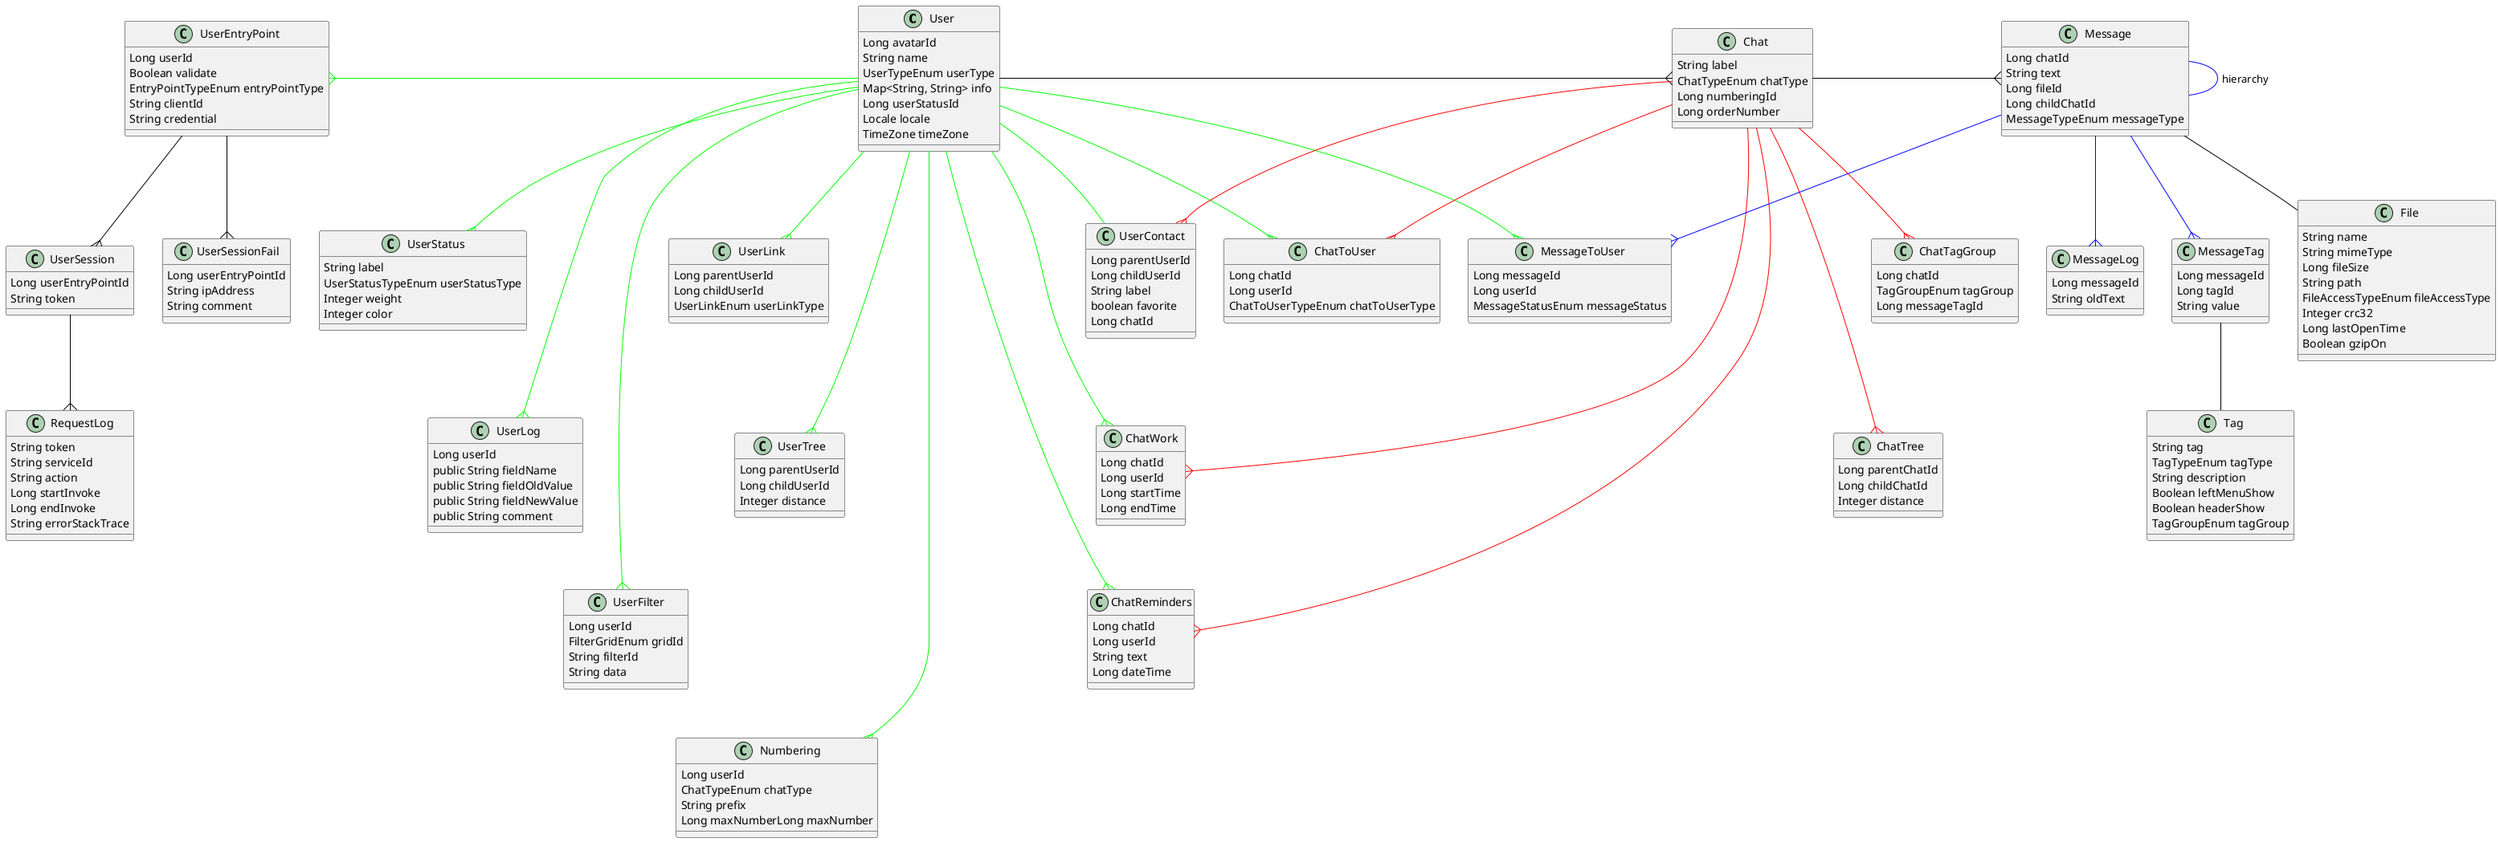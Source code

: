 @startuml
    class User{
        Long avatarId
        String name
        UserTypeEnum userType
        Map<String, String> info
        Long userStatusId
        Locale locale
        TimeZone timeZone
    }
    class Chat{
        String label
        ChatTypeEnum chatType
        Long numberingId
        Long orderNumber
    }
    class Message {
        Long chatId
        String text
        Long fileId
        Long childChatId
        MessageTypeEnum messageType
    }
    class File{
    	String name
    	String mimeType
    	Long fileSize
    	String path
    	FileAccessTypeEnum fileAccessType
    	Integer crc32
    	Long lastOpenTime
    	Boolean gzipOn
    }
    class MessageLog {
        Long messageId
        String oldText
    }
    class MessageTag {
        Long messageId
        Long tagId
        String value
    }
    class MessageToUser {
        Long messageId
        Long userId
        MessageStatusEnum messageStatus
    }

class Tag{
    String tag
    TagTypeEnum tagType
    String description
    Boolean leftMenuShow
    Boolean headerShow
    TagGroupEnum tagGroup
}
    class UserContact{
        Long parentUserId
        Long childUserId
        String label
        boolean favorite
        Long chatId
    }
    class UserFilter {
         Long userId
         FilterGridEnum gridId
         String filterId
         String data
    }
    class UserLink {
         Long parentUserId
         Long childUserId
         UserLinkEnum userLinkType
    }
    class UserLog {
    	Long userId
        public String fieldName
        public String fieldOldValue
        public String fieldNewValue
        public String comment
    }
    class UserStatus  {
        String label
        UserStatusTypeEnum userStatusType
        Integer weight
         Integer color
    }
    class UserTree {
         Long parentUserId
         Long childUserId
         Integer distance
    }
    class ChatToUser{
        Long chatId
        Long userId
        ChatToUserTypeEnum chatToUserType
    }
    class ChatTree{
        Long parentChatId
        Long childChatId
        Integer distance
    }
    class ChatWork{
        Long chatId
        Long userId
        Long startTime
        Long endTime
    }
    class ChatReminders{
        Long chatId
        Long userId
        String text
        Long dateTime
    }
    class ChatTagGroup {
        Long chatId
        TagGroupEnum tagGroup
        Long messageTagId
    }
    class Numbering {
        Long userId
        ChatTypeEnum chatType
        String prefix
        Long maxNumberLong maxNumber
    }
    class UserEntryPoint {
        Long userId
        Boolean validate
        EntryPointTypeEnum entryPointType
        String clientId
        String credential
	}
    class UserSession  {
        Long userEntryPointId
        String token
    }
    class UserSessionFail  {
        Long userEntryPointId
        String ipAddress
        String comment
    }
    class RequestLog {
        String token
        String serviceId
        String action
        Long startInvoke
        Long endInvoke
        String errorStackTrace
    }

User -[#00FF00]- UserContact
User -[#00FF00]left-{ UserEntryPoint
User -[#00FF00]-{ UserFilter
User -[#00FF00]-{ UserLink
User -[#00FF00]-{ UserLog
User -[#00FF00]-{ UserTree
User -[#00FF00]-{ UserStatus
User -[#00FF00]-{ ChatWork
User -[#00FF00]-{ ChatReminders
User -[#00FF00]-{ ChatToUser
User -[#00FF00]-{ MessageToUser
User -[#00FF00]-{ Numbering

User -[#000000]right-{ Chat

Chat -[#FF0000]-{ ChatReminders
Chat -[#FF0000]-{ ChatTagGroup
Chat -[#FF0000]-{ ChatToUser
Chat -[#FF0000]-{ ChatTree
Chat -[#FF0000]-{ ChatWork
Chat -[#FF0000]-{ UserContact

Chat -[#000000]right-{ Message

Message -[#0000FF]- Message : hierarchy
Message -[#0000FF]-{ MessageToUser
Message -[#0000FF]-{ MessageLog
Message -[#0000FF]-{ MessageTag
Message -[#000000]- File

MessageTag -[#000000]- Tag
UserEntryPoint -[#000000]down-{ UserSession
UserSession -[#000000]down-{ RequestLog
UserEntryPoint -[#000000]-{ UserSessionFail

UserLink -[hidden]down- UserTree
UserStatus -[hidden]down- UserLog
UserLog -[hidden]down- UserFilter
UserFilter -[hidden]down- Numbering
UserContact -[hidden]down- ChatWork
ChatWork -[hidden]down- ChatReminders
ChatTagGroup -[hidden]down- ChatTree

@enduml